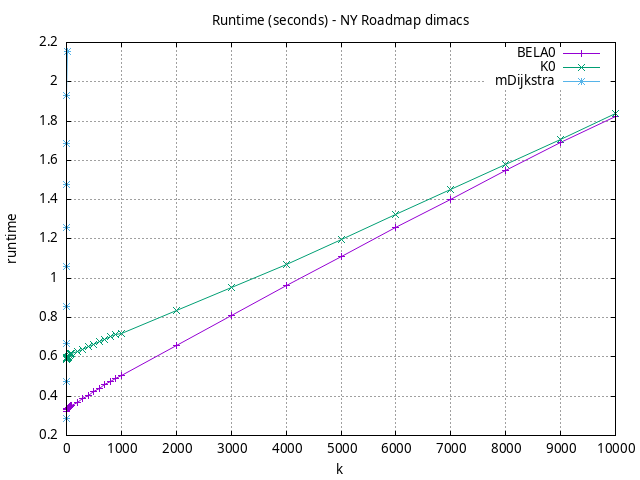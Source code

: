 #!/usr/bin/gnuplot
# -*- coding: utf-8 -*-
#
# results/roadmap/dimacs/NY/USA-road-d.NY.brute-force.runtime.gnuplot
#
# Started on 01/09/2024 14:34:14
# Author: Carlos Linares López
set grid
set xlabel "k"
set ylabel "runtime"

set title "Runtime (seconds) - NY Roadmap dimacs"

set terminal png enhanced font "Ariel,10"
set output 'USA-road-d.NY.brute-force.runtime.png'

plot "-" title "BELA0"      with linesp, "-" title "K0"      with linesp, "-" title "mDijkstra"      with linesp

	1 0.3220965
	2 0.32982895999999995
	3 0.33279016999999994
	4 0.33296676000000014
	5 0.33400451000000003
	6 0.33469856
	7 0.33465976000000003
	8 0.33616219
	9 0.33592693000000007
	10 0.33505807
	20 0.33889628
	30 0.34096138000000004
	40 0.34288672
	50 0.34431701
	60 0.34736383
	70 0.34849708000000007
	80 0.35083396000000006
	90 0.35072712999999994
	100 0.35187367999999997
	200 0.36835022
	300 0.38750013000000005
	400 0.4048393099999999
	500 0.42157225
	600 0.43904956
	700 0.45788048000000003
	800 0.47429435999999997
	900 0.48959786
	1000 0.5044026699999999
	2000 0.6599917999999999
	3000 0.81157658
	4000 0.9618652099999998
	5000 1.11129987
	6000 1.25644482
	7000 1.4029419200000002
	8000 1.5502529100000002
	9000 1.6911830499999996
	10000 1.82379094
end
	1 0.5867063800000001
	2 0.58677182
	3 0.58986414
	4 0.5912390999999999
	5 0.5926159899999999
	6 0.5931366599999999
	7 0.59440985
	8 0.59490636
	9 0.5954489099999999
	10 0.5934119
	20 0.5951519799999998
	30 0.59633521
	40 0.60279153
	50 0.6068109899999999
	60 0.60950794
	70 0.61270533
	80 0.61674611
	90 0.6188942799999999
	100 0.6151202799999999
	200 0.62763727
	300 0.6396201200000001
	400 0.6517988299999999
	500 0.66412179
	600 0.6776970699999998
	700 0.6902531499999999
	800 0.7018377999999998
	900 0.71398085
	1000 0.72025709
	2000 0.8383658799999999
	3000 0.95263841
	4000 1.07007845
	5000 1.19948486
	6000 1.32426054
	7000 1.4493877199999998
	8000 1.5784034099999997
	9000 1.7068847899999997
	10000 1.8373166600000002
end
	1 0.2884422
	2 0.47538134
	3 0.6690645399999999
	4 0.8551475599999999
	5 1.0606796299999999
	6 1.25869843
	7 1.4750917800000003
	8 1.6840517899999998
	9 1.9318883
	10 2.15637681
end
